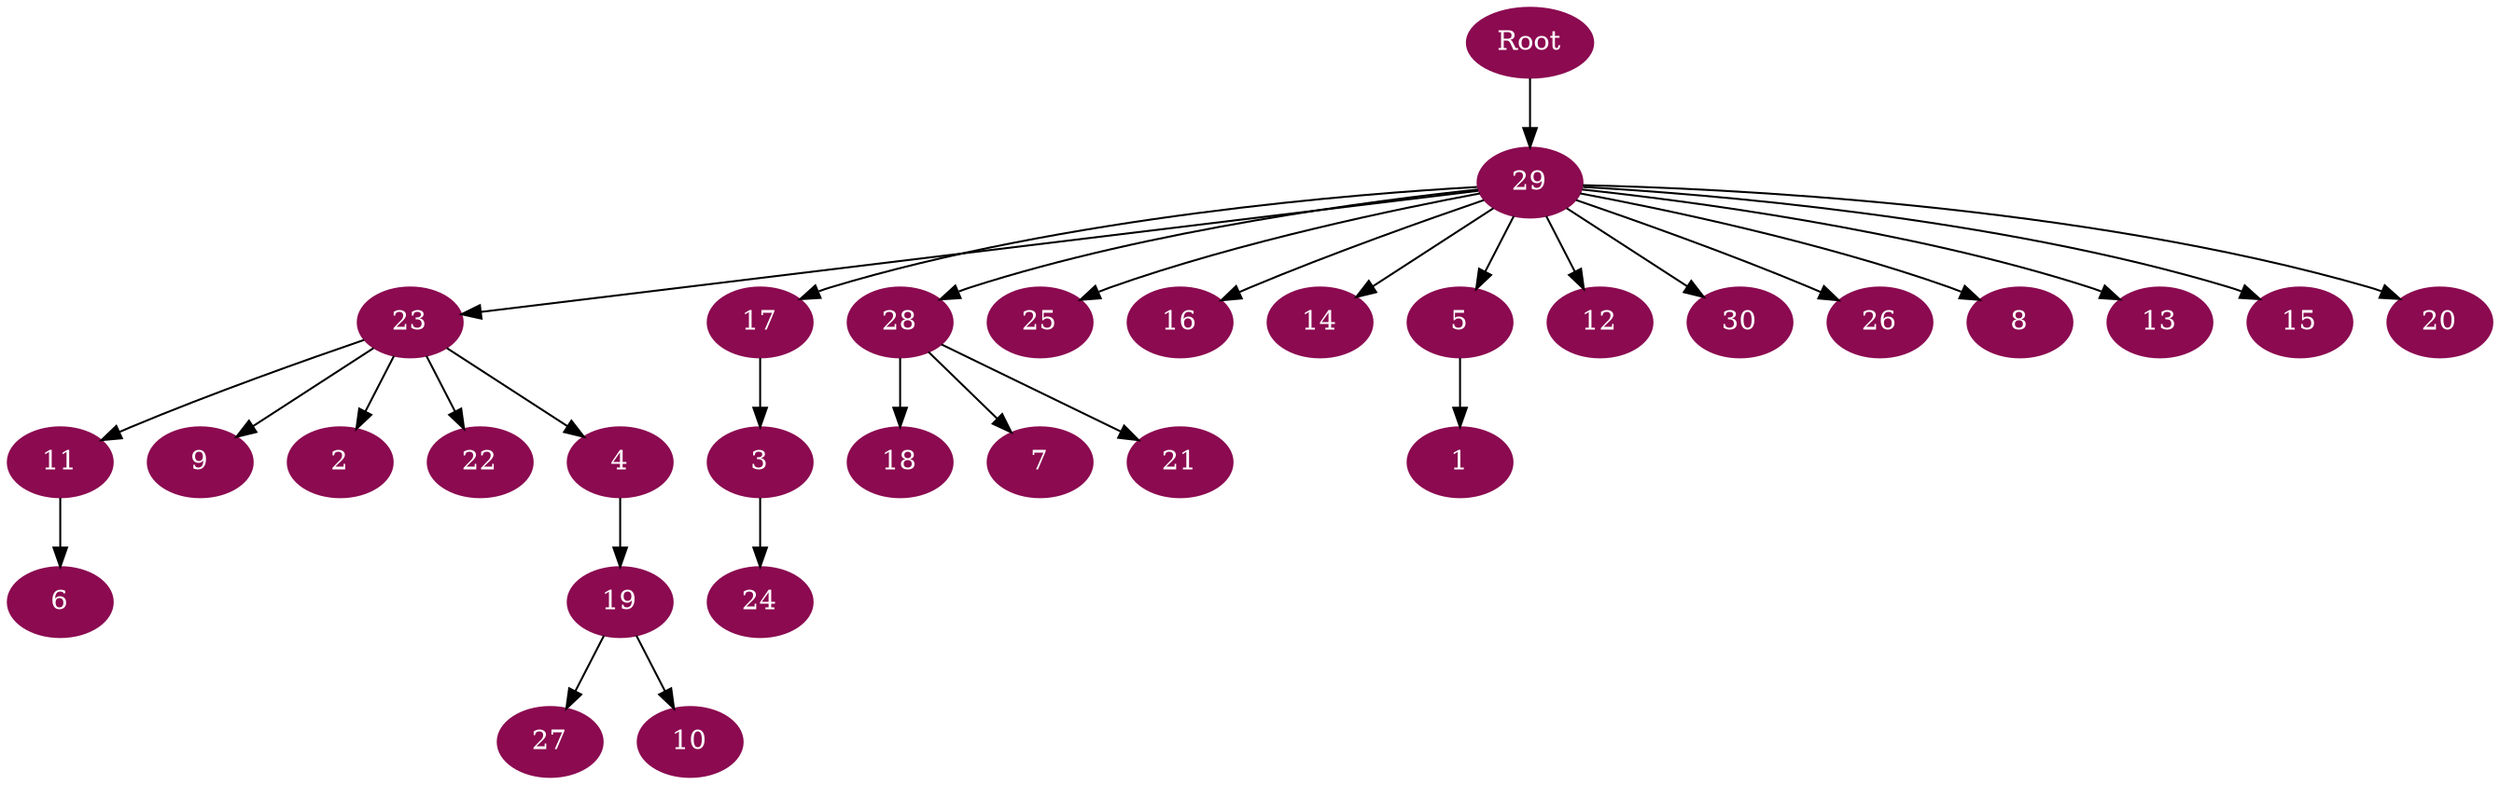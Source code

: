 digraph G {
node [color=deeppink4, style=filled, fontcolor=white];
Root -> 29;
29 -> 23;
23 -> 11;
11 -> 6;
23 -> 9;
23 -> 2;
23 -> 22;
23 -> 4;
4 -> 19;
19 -> 27;
19 -> 10;
29 -> 17;
17 -> 3;
3 -> 24;
29 -> 28;
28 -> 18;
28 -> 7;
28 -> 21;
29 -> 25;
29 -> 16;
29 -> 14;
29 -> 5;
5 -> 1;
29 -> 12;
29 -> 30;
29 -> 26;
29 -> 8;
29 -> 13;
29 -> 15;
29 -> 20;
}
